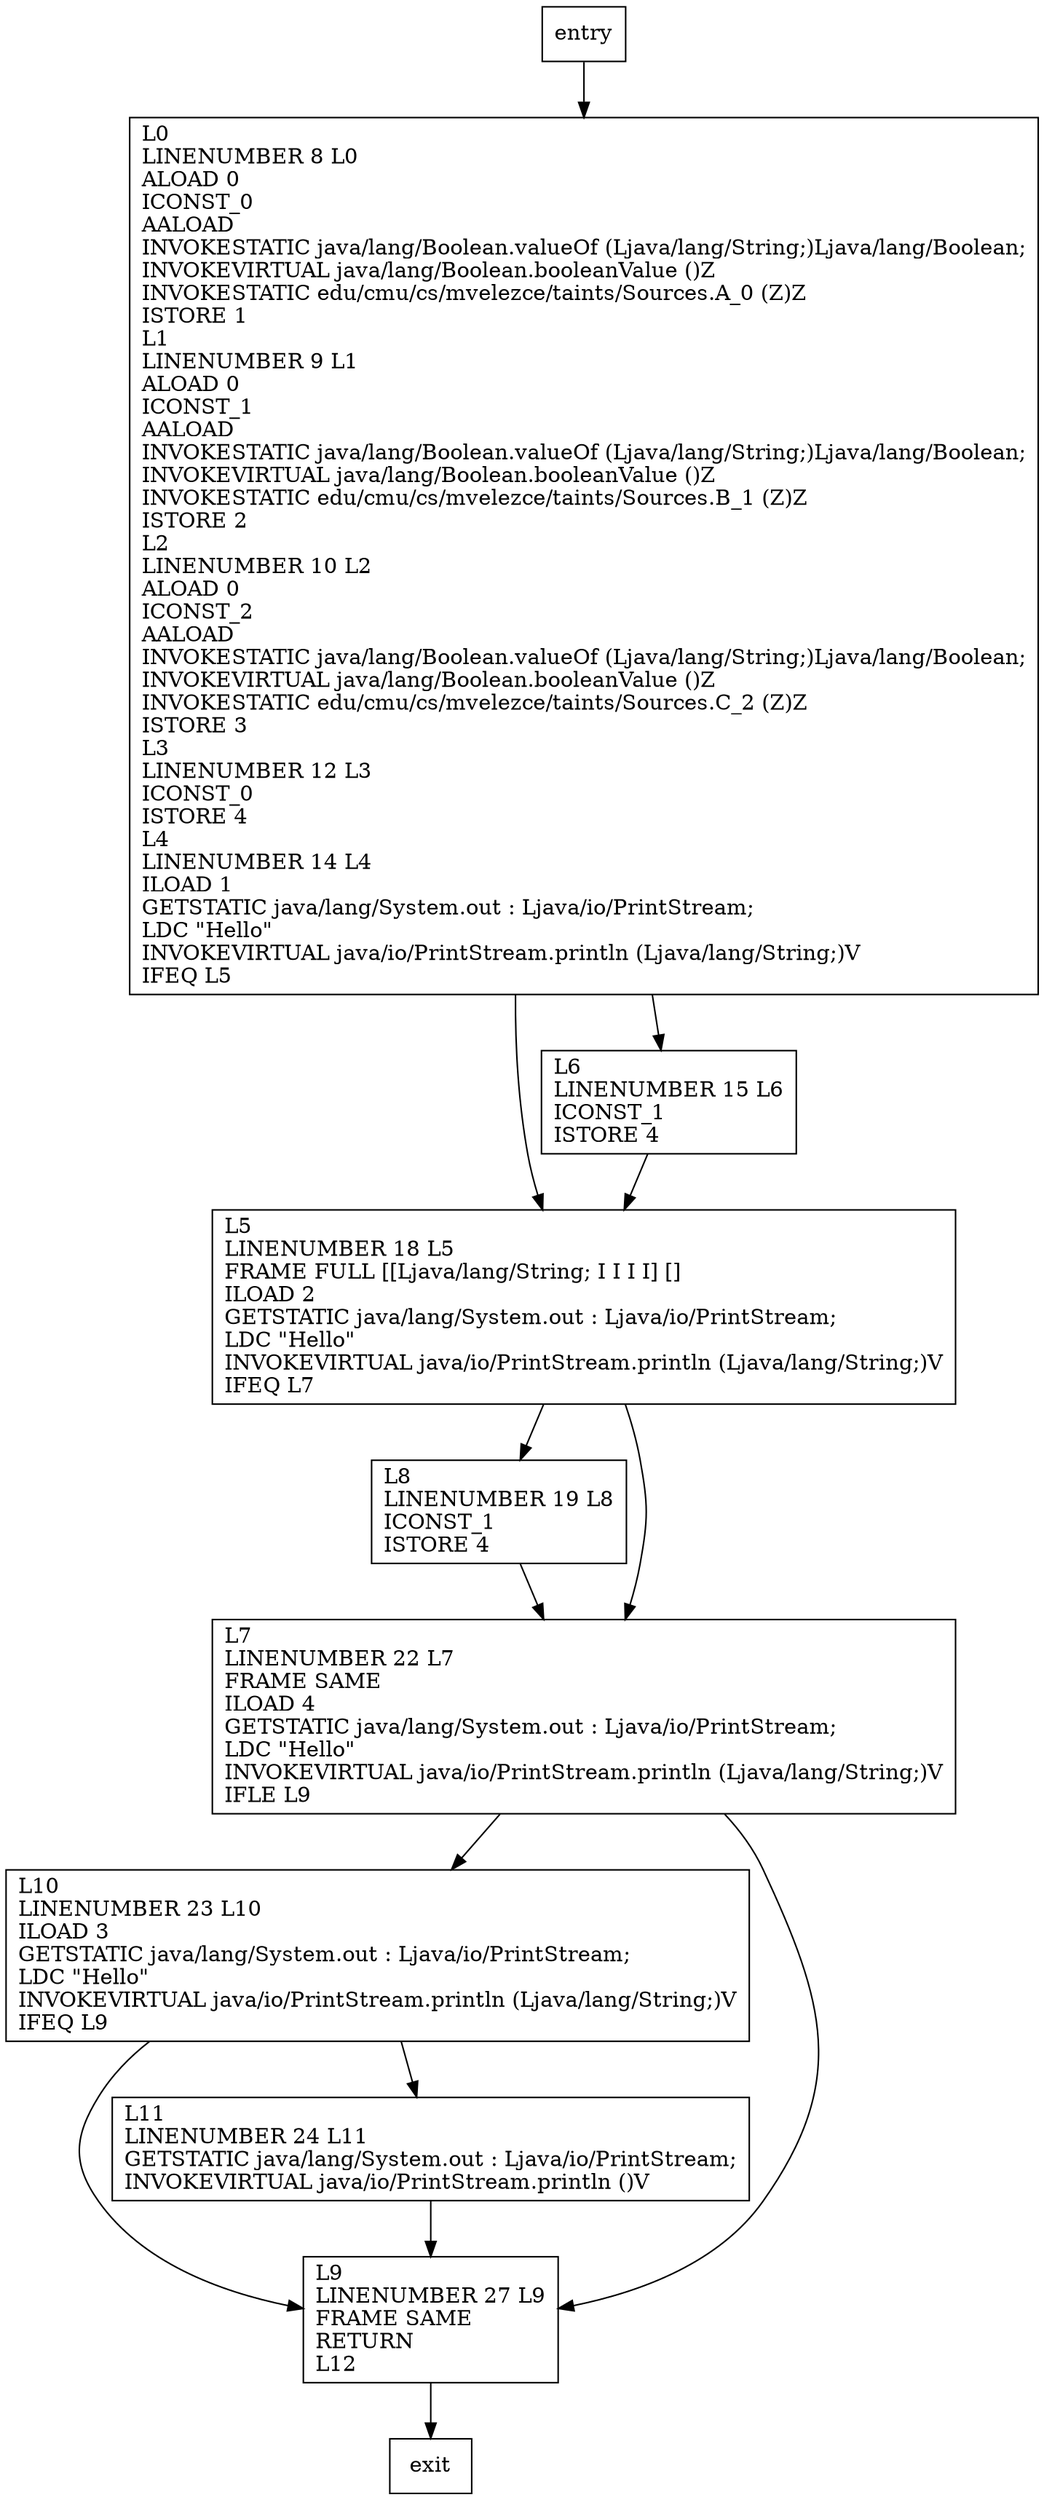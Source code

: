 digraph main {
node [shape=record];
773066329 [label="L5\lLINENUMBER 18 L5\lFRAME FULL [[Ljava/lang/String; I I I I] []\lILOAD 2\lGETSTATIC java/lang/System.out : Ljava/io/PrintStream;\lLDC \"Hello\"\lINVOKEVIRTUAL java/io/PrintStream.println (Ljava/lang/String;)V\lIFEQ L7\l"];
79706679 [label="L0\lLINENUMBER 8 L0\lALOAD 0\lICONST_0\lAALOAD\lINVOKESTATIC java/lang/Boolean.valueOf (Ljava/lang/String;)Ljava/lang/Boolean;\lINVOKEVIRTUAL java/lang/Boolean.booleanValue ()Z\lINVOKESTATIC edu/cmu/cs/mvelezce/taints/Sources.A_0 (Z)Z\lISTORE 1\lL1\lLINENUMBER 9 L1\lALOAD 0\lICONST_1\lAALOAD\lINVOKESTATIC java/lang/Boolean.valueOf (Ljava/lang/String;)Ljava/lang/Boolean;\lINVOKEVIRTUAL java/lang/Boolean.booleanValue ()Z\lINVOKESTATIC edu/cmu/cs/mvelezce/taints/Sources.B_1 (Z)Z\lISTORE 2\lL2\lLINENUMBER 10 L2\lALOAD 0\lICONST_2\lAALOAD\lINVOKESTATIC java/lang/Boolean.valueOf (Ljava/lang/String;)Ljava/lang/Boolean;\lINVOKEVIRTUAL java/lang/Boolean.booleanValue ()Z\lINVOKESTATIC edu/cmu/cs/mvelezce/taints/Sources.C_2 (Z)Z\lISTORE 3\lL3\lLINENUMBER 12 L3\lICONST_0\lISTORE 4\lL4\lLINENUMBER 14 L4\lILOAD 1\lGETSTATIC java/lang/System.out : Ljava/io/PrintStream;\lLDC \"Hello\"\lINVOKEVIRTUAL java/io/PrintStream.println (Ljava/lang/String;)V\lIFEQ L5\l"];
1497538476 [label="L8\lLINENUMBER 19 L8\lICONST_1\lISTORE 4\l"];
1470772251 [label="L10\lLINENUMBER 23 L10\lILOAD 3\lGETSTATIC java/lang/System.out : Ljava/io/PrintStream;\lLDC \"Hello\"\lINVOKEVIRTUAL java/io/PrintStream.println (Ljava/lang/String;)V\lIFEQ L9\l"];
1235686146 [label="L6\lLINENUMBER 15 L6\lICONST_1\lISTORE 4\l"];
1557534595 [label="L7\lLINENUMBER 22 L7\lFRAME SAME\lILOAD 4\lGETSTATIC java/lang/System.out : Ljava/io/PrintStream;\lLDC \"Hello\"\lINVOKEVIRTUAL java/io/PrintStream.println (Ljava/lang/String;)V\lIFLE L9\l"];
652481263 [label="L9\lLINENUMBER 27 L9\lFRAME SAME\lRETURN\lL12\l"];
1256350655 [label="L11\lLINENUMBER 24 L11\lGETSTATIC java/lang/System.out : Ljava/io/PrintStream;\lINVOKEVIRTUAL java/io/PrintStream.println ()V\l"];
entry;
exit;
773066329 -> 1497538476;
773066329 -> 1557534595;
entry -> 79706679;
79706679 -> 773066329;
79706679 -> 1235686146;
1497538476 -> 1557534595;
1470772251 -> 652481263;
1470772251 -> 1256350655;
1235686146 -> 773066329;
1557534595 -> 1470772251;
1557534595 -> 652481263;
652481263 -> exit;
1256350655 -> 652481263;
}
